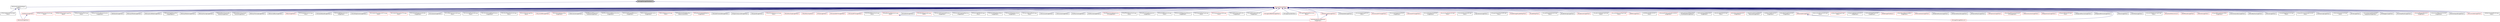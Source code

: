digraph "itkImageToImageFilterDetail.h"
{
 // LATEX_PDF_SIZE
  edge [fontname="Helvetica",fontsize="10",labelfontname="Helvetica",labelfontsize="10"];
  node [fontname="Helvetica",fontsize="10",shape=record];
  Node1 [label="itkImageToImageFilterDetail.h",height=0.2,width=0.4,color="black", fillcolor="grey75", style="filled", fontcolor="black",tooltip=" "];
  Node1 -> Node2 [dir="back",color="midnightblue",fontsize="10",style="solid",fontname="Helvetica"];
  Node2 [label="itkExtractImageFilterRegion\lCopier.h",height=0.2,width=0.4,color="black", fillcolor="white", style="filled",URL="$itkExtractImageFilterRegionCopier_8h.html",tooltip=" "];
  Node2 -> Node3 [dir="back",color="midnightblue",fontsize="10",style="solid",fontname="Helvetica"];
  Node3 [label="itkExtractImageFilter.h",height=0.2,width=0.4,color="red", fillcolor="white", style="filled",URL="$itkExtractImageFilter_8h.html",tooltip=" "];
  Node2 -> Node5 [dir="back",color="midnightblue",fontsize="10",style="solid",fontname="Helvetica"];
  Node5 [label="itkTestingExtractSliceImage\lFilter.h",height=0.2,width=0.4,color="black", fillcolor="white", style="filled",URL="$itkTestingExtractSliceImageFilter_8h.html",tooltip=" "];
  Node1 -> Node6 [dir="back",color="midnightblue",fontsize="10",style="solid",fontname="Helvetica"];
  Node6 [label="itkImageToImageFilter.h",height=0.2,width=0.4,color="red", fillcolor="white", style="filled",URL="$itkImageToImageFilter_8h.html",tooltip=" "];
  Node6 -> Node7 [dir="back",color="midnightblue",fontsize="10",style="solid",fontname="Helvetica"];
  Node7 [label="itkAccumulateImageFilter.h",height=0.2,width=0.4,color="red", fillcolor="white", style="filled",URL="$itkAccumulateImageFilter_8h.html",tooltip=" "];
  Node6 -> Node9 [dir="back",color="midnightblue",fontsize="10",style="solid",fontname="Helvetica"];
  Node9 [label="itkBSplineControlPointImage\lFilter.h",height=0.2,width=0.4,color="black", fillcolor="white", style="filled",URL="$itkBSplineControlPointImageFilter_8h.html",tooltip=" "];
  Node6 -> Node10 [dir="back",color="midnightblue",fontsize="10",style="solid",fontname="Helvetica"];
  Node10 [label="itkBSplineDecompositionImage\lFilter.h",height=0.2,width=0.4,color="red", fillcolor="white", style="filled",URL="$itkBSplineDecompositionImageFilter_8h.html",tooltip=" "];
  Node6 -> Node33 [dir="back",color="midnightblue",fontsize="10",style="solid",fontname="Helvetica"];
  Node33 [label="itkBSplineResampleImageFilter\lBase.h",height=0.2,width=0.4,color="red", fillcolor="white", style="filled",URL="$itkBSplineResampleImageFilterBase_8h.html",tooltip=" "];
  Node6 -> Node39 [dir="back",color="midnightblue",fontsize="10",style="solid",fontname="Helvetica"];
  Node39 [label="itkBayesianClassifierImage\lFilter.h",height=0.2,width=0.4,color="black", fillcolor="white", style="filled",URL="$itkBayesianClassifierImageFilter_8h.html",tooltip=" "];
  Node6 -> Node40 [dir="back",color="midnightblue",fontsize="10",style="solid",fontname="Helvetica"];
  Node40 [label="itkBayesianClassifierInitialization\lImageFilter.h",height=0.2,width=0.4,color="black", fillcolor="white", style="filled",URL="$itkBayesianClassifierInitializationImageFilter_8h.html",tooltip=" "];
  Node6 -> Node41 [dir="back",color="midnightblue",fontsize="10",style="solid",fontname="Helvetica"];
  Node41 [label="itkBilateralImageFilter.h",height=0.2,width=0.4,color="black", fillcolor="white", style="filled",URL="$itkBilateralImageFilter_8h.html",tooltip=" "];
  Node6 -> Node42 [dir="back",color="midnightblue",fontsize="10",style="solid",fontname="Helvetica"];
  Node42 [label="itkBinaryFillholeImageFilter.h",height=0.2,width=0.4,color="black", fillcolor="white", style="filled",URL="$itkBinaryFillholeImageFilter_8h.html",tooltip=" "];
  Node6 -> Node43 [dir="back",color="midnightblue",fontsize="10",style="solid",fontname="Helvetica"];
  Node43 [label="itkBinaryGrindPeakImageFilter.h",height=0.2,width=0.4,color="black", fillcolor="white", style="filled",URL="$itkBinaryGrindPeakImageFilter_8h.html",tooltip=" "];
  Node6 -> Node44 [dir="back",color="midnightblue",fontsize="10",style="solid",fontname="Helvetica"];
  Node44 [label="itkBinaryImageToLevelSet\lImageAdaptor.h",height=0.2,width=0.4,color="black", fillcolor="white", style="filled",URL="$itkBinaryImageToLevelSetImageAdaptor_8h.html",tooltip=" "];
  Node6 -> Node45 [dir="back",color="midnightblue",fontsize="10",style="solid",fontname="Helvetica"];
  Node45 [label="itkBinaryMedianImageFilter.h",height=0.2,width=0.4,color="black", fillcolor="white", style="filled",URL="$itkBinaryMedianImageFilter_8h.html",tooltip=" "];
  Node6 -> Node46 [dir="back",color="midnightblue",fontsize="10",style="solid",fontname="Helvetica"];
  Node46 [label="itkBinaryPruningImageFilter.h",height=0.2,width=0.4,color="black", fillcolor="white", style="filled",URL="$itkBinaryPruningImageFilter_8h.html",tooltip=" "];
  Node6 -> Node47 [dir="back",color="midnightblue",fontsize="10",style="solid",fontname="Helvetica"];
  Node47 [label="itkBinaryReconstructionBy\lDilationImageFilter.h",height=0.2,width=0.4,color="black", fillcolor="white", style="filled",URL="$itkBinaryReconstructionByDilationImageFilter_8h.html",tooltip=" "];
  Node6 -> Node48 [dir="back",color="midnightblue",fontsize="10",style="solid",fontname="Helvetica"];
  Node48 [label="itkBinaryReconstructionBy\lErosionImageFilter.h",height=0.2,width=0.4,color="black", fillcolor="white", style="filled",URL="$itkBinaryReconstructionByErosionImageFilter_8h.html",tooltip=" "];
  Node6 -> Node49 [dir="back",color="midnightblue",fontsize="10",style="solid",fontname="Helvetica"];
  Node49 [label="itkBinaryThinningImageFilter.h",height=0.2,width=0.4,color="black", fillcolor="white", style="filled",URL="$itkBinaryThinningImageFilter_8h.html",tooltip=" "];
  Node6 -> Node50 [dir="back",color="midnightblue",fontsize="10",style="solid",fontname="Helvetica"];
  Node50 [label="itkBinomialBlurImageFilter.h",height=0.2,width=0.4,color="black", fillcolor="white", style="filled",URL="$itkBinomialBlurImageFilter_8h.html",tooltip=" "];
  Node6 -> Node51 [dir="back",color="midnightblue",fontsize="10",style="solid",fontname="Helvetica"];
  Node51 [label="itkBoxImageFilter.h",height=0.2,width=0.4,color="red", fillcolor="white", style="filled",URL="$itkBoxImageFilter_8h.html",tooltip=" "];
  Node6 -> Node101 [dir="back",color="midnightblue",fontsize="10",style="solid",fontname="Helvetica"];
  Node101 [label="itkChangeInformationImage\lFilter.h",height=0.2,width=0.4,color="black", fillcolor="white", style="filled",URL="$itkChangeInformationImageFilter_8h.html",tooltip=" "];
  Node6 -> Node102 [dir="back",color="midnightblue",fontsize="10",style="solid",fontname="Helvetica"];
  Node102 [label="itkCheckerBoardImageFilter.h",height=0.2,width=0.4,color="black", fillcolor="white", style="filled",URL="$itkCheckerBoardImageFilter_8h.html",tooltip=" "];
  Node6 -> Node103 [dir="back",color="midnightblue",fontsize="10",style="solid",fontname="Helvetica"];
  Node103 [label="itkClosingByReconstruction\lImageFilter.h",height=0.2,width=0.4,color="black", fillcolor="white", style="filled",URL="$itkClosingByReconstructionImageFilter_8h.html",tooltip=" "];
  Node6 -> Node104 [dir="back",color="midnightblue",fontsize="10",style="solid",fontname="Helvetica"];
  Node104 [label="itkCollidingFrontsImageFilter.h",height=0.2,width=0.4,color="black", fillcolor="white", style="filled",URL="$itkCollidingFrontsImageFilter_8h.html",tooltip=" "];
  Node6 -> Node105 [dir="back",color="midnightblue",fontsize="10",style="solid",fontname="Helvetica"];
  Node105 [label="itkComplexToComplex1DFFTImage\lFilter.h",height=0.2,width=0.4,color="red", fillcolor="white", style="filled",URL="$itkComplexToComplex1DFFTImageFilter_8h.html",tooltip=" "];
  Node6 -> Node108 [dir="back",color="midnightblue",fontsize="10",style="solid",fontname="Helvetica"];
  Node108 [label="itkComplexToComplexFFTImage\lFilter.h",height=0.2,width=0.4,color="red", fillcolor="white", style="filled",URL="$itkComplexToComplexFFTImageFilter_8h.html",tooltip=" "];
  Node6 -> Node111 [dir="back",color="midnightblue",fontsize="10",style="solid",fontname="Helvetica"];
  Node111 [label="itkComposeDisplacementFields\lImageFilter.h",height=0.2,width=0.4,color="black", fillcolor="white", style="filled",URL="$itkComposeDisplacementFieldsImageFilter_8h.html",tooltip=" "];
  Node6 -> Node112 [dir="back",color="midnightblue",fontsize="10",style="solid",fontname="Helvetica"];
  Node112 [label="itkComposeImageFilter.h",height=0.2,width=0.4,color="black", fillcolor="white", style="filled",URL="$itkComposeImageFilter_8h.html",tooltip=" "];
  Node6 -> Node113 [dir="back",color="midnightblue",fontsize="10",style="solid",fontname="Helvetica"];
  Node113 [label="itkConfidenceConnectedImage\lFilter.h",height=0.2,width=0.4,color="black", fillcolor="white", style="filled",URL="$itkConfidenceConnectedImageFilter_8h.html",tooltip=" "];
  Node6 -> Node114 [dir="back",color="midnightblue",fontsize="10",style="solid",fontname="Helvetica"];
  Node114 [label="itkConnectedThresholdImage\lFilter.h",height=0.2,width=0.4,color="black", fillcolor="white", style="filled",URL="$itkConnectedThresholdImageFilter_8h.html",tooltip=" "];
  Node6 -> Node115 [dir="back",color="midnightblue",fontsize="10",style="solid",fontname="Helvetica"];
  Node115 [label="itkContourDirectedMeanDistance\lImageFilter.h",height=0.2,width=0.4,color="black", fillcolor="white", style="filled",URL="$itkContourDirectedMeanDistanceImageFilter_8h.html",tooltip=" "];
  Node6 -> Node116 [dir="back",color="midnightblue",fontsize="10",style="solid",fontname="Helvetica"];
  Node116 [label="itkContourMeanDistanceImage\lFilter.h",height=0.2,width=0.4,color="black", fillcolor="white", style="filled",URL="$itkContourMeanDistanceImageFilter_8h.html",tooltip=" "];
  Node6 -> Node117 [dir="back",color="midnightblue",fontsize="10",style="solid",fontname="Helvetica"];
  Node117 [label="itkConvolutionImageFilter\lBase.h",height=0.2,width=0.4,color="red", fillcolor="white", style="filled",URL="$itkConvolutionImageFilterBase_8h.html",tooltip=" "];
  Node6 -> Node131 [dir="back",color="midnightblue",fontsize="10",style="solid",fontname="Helvetica"];
  Node131 [label="itkCyclicShiftImageFilter.h",height=0.2,width=0.4,color="red", fillcolor="white", style="filled",URL="$itkCyclicShiftImageFilter_8h.html",tooltip=" "];
  Node6 -> Node133 [dir="back",color="midnightblue",fontsize="10",style="solid",fontname="Helvetica"];
  Node133 [label="itkDanielssonDistanceMap\lImageFilter.h",height=0.2,width=0.4,color="red", fillcolor="white", style="filled",URL="$itkDanielssonDistanceMapImageFilter_8h.html",tooltip=" "];
  Node6 -> Node137 [dir="back",color="midnightblue",fontsize="10",style="solid",fontname="Helvetica"];
  Node137 [label="itkDerivativeImageFilter.h",height=0.2,width=0.4,color="black", fillcolor="white", style="filled",URL="$itkDerivativeImageFilter_8h.html",tooltip=" "];
  Node6 -> Node138 [dir="back",color="midnightblue",fontsize="10",style="solid",fontname="Helvetica"];
  Node138 [label="itkDifferenceOfGaussians\lGradientImageFilter.h",height=0.2,width=0.4,color="black", fillcolor="white", style="filled",URL="$itkDifferenceOfGaussiansGradientImageFilter_8h.html",tooltip=" "];
  Node6 -> Node139 [dir="back",color="midnightblue",fontsize="10",style="solid",fontname="Helvetica"];
  Node139 [label="itkDiffusionTensor3DReconstruction\lImageFilter.h",height=0.2,width=0.4,color="black", fillcolor="white", style="filled",URL="$itkDiffusionTensor3DReconstructionImageFilter_8h.html",tooltip=" "];
  Node6 -> Node140 [dir="back",color="midnightblue",fontsize="10",style="solid",fontname="Helvetica"];
  Node140 [label="itkDirectedHausdorffDistance\lImageFilter.h",height=0.2,width=0.4,color="black", fillcolor="white", style="filled",URL="$itkDirectedHausdorffDistanceImageFilter_8h.html",tooltip=" "];
  Node6 -> Node141 [dir="back",color="midnightblue",fontsize="10",style="solid",fontname="Helvetica"];
  Node141 [label="itkDiscreteGaussianDerivative\lImageFilter.h",height=0.2,width=0.4,color="black", fillcolor="white", style="filled",URL="$itkDiscreteGaussianDerivativeImageFilter_8h.html",tooltip=" "];
  Node6 -> Node142 [dir="back",color="midnightblue",fontsize="10",style="solid",fontname="Helvetica"];
  Node142 [label="itkDiscreteGaussianImage\lFilter.h",height=0.2,width=0.4,color="red", fillcolor="white", style="filled",URL="$itkDiscreteGaussianImageFilter_8h.html",tooltip=" "];
  Node6 -> Node145 [dir="back",color="midnightblue",fontsize="10",style="solid",fontname="Helvetica"];
  Node145 [label="itkDisplacementFieldJacobian\lDeterminantFilter.h",height=0.2,width=0.4,color="black", fillcolor="white", style="filled",URL="$itkDisplacementFieldJacobianDeterminantFilter_8h.html",tooltip=" "];
  Node6 -> Node146 [dir="back",color="midnightblue",fontsize="10",style="solid",fontname="Helvetica"];
  Node146 [label="itkDisplacementFieldToBSpline\lImageFilter.h",height=0.2,width=0.4,color="red", fillcolor="white", style="filled",URL="$itkDisplacementFieldToBSplineImageFilter_8h.html",tooltip=" "];
  Node6 -> Node150 [dir="back",color="midnightblue",fontsize="10",style="solid",fontname="Helvetica"];
  Node150 [label="itkDoubleThresholdImageFilter.h",height=0.2,width=0.4,color="black", fillcolor="white", style="filled",URL="$itkDoubleThresholdImageFilter_8h.html",tooltip=" "];
  Node6 -> Node151 [dir="back",color="midnightblue",fontsize="10",style="solid",fontname="Helvetica"];
  Node151 [label="itkEigenAnalysis2DImageFilter.h",height=0.2,width=0.4,color="black", fillcolor="white", style="filled",URL="$itkEigenAnalysis2DImageFilter_8h.html",tooltip=" "];
  Node6 -> Node152 [dir="back",color="midnightblue",fontsize="10",style="solid",fontname="Helvetica"];
  Node152 [label="itkExpandImageFilter.h",height=0.2,width=0.4,color="black", fillcolor="white", style="filled",URL="$itkExpandImageFilter_8h.html",tooltip=" "];
  Node6 -> Node153 [dir="back",color="midnightblue",fontsize="10",style="solid",fontname="Helvetica"];
  Node153 [label="itkFastChamferDistanceImage\lFilter.h",height=0.2,width=0.4,color="red", fillcolor="white", style="filled",URL="$itkFastChamferDistanceImageFilter_8h.html",tooltip=" "];
  Node6 -> Node158 [dir="back",color="midnightblue",fontsize="10",style="solid",fontname="Helvetica"];
  Node158 [label="itkFastMarchingImageFilter.h",height=0.2,width=0.4,color="red", fillcolor="white", style="filled",URL="$itkFastMarchingImageFilter_8h.html",tooltip=" "];
  Node6 -> Node164 [dir="back",color="midnightblue",fontsize="10",style="solid",fontname="Helvetica"];
  Node164 [label="itkFastMarchingTraits.h",height=0.2,width=0.4,color="red", fillcolor="white", style="filled",URL="$itkFastMarchingTraits_8h.html",tooltip=" "];
  Node6 -> Node175 [dir="back",color="midnightblue",fontsize="10",style="solid",fontname="Helvetica"];
  Node175 [label="itkFlipImageFilter.h",height=0.2,width=0.4,color="red", fillcolor="white", style="filled",URL="$itkFlipImageFilter_8h.html",tooltip=" "];
  Node6 -> Node177 [dir="back",color="midnightblue",fontsize="10",style="solid",fontname="Helvetica"];
  Node177 [label="itkForward1DFFTImageFilter.h",height=0.2,width=0.4,color="red", fillcolor="white", style="filled",URL="$itkForward1DFFTImageFilter_8h.html",tooltip=" "];
  Node6 -> Node180 [dir="back",color="midnightblue",fontsize="10",style="solid",fontname="Helvetica"];
  Node180 [label="itkForwardFFTImageFilter.h",height=0.2,width=0.4,color="red", fillcolor="white", style="filled",URL="$itkForwardFFTImageFilter_8h.html",tooltip=" "];
  Node6 -> Node183 [dir="back",color="midnightblue",fontsize="10",style="solid",fontname="Helvetica"];
  Node183 [label="itkFullToHalfHermitianImage\lFilter.h",height=0.2,width=0.4,color="black", fillcolor="white", style="filled",URL="$itkFullToHalfHermitianImageFilter_8h.html",tooltip=" "];
  Node6 -> Node184 [dir="back",color="midnightblue",fontsize="10",style="solid",fontname="Helvetica"];
  Node184 [label="itkGPUImageToImageFilter.h",height=0.2,width=0.4,color="red", fillcolor="white", style="filled",URL="$itkGPUImageToImageFilter_8h.html",tooltip=" "];
  Node184 -> Node196 [dir="back",color="midnightblue",fontsize="10",style="solid",fontname="Helvetica"];
  Node196 [label="itkGPUNeighborhoodOperator\lImageFilter.h",height=0.2,width=0.4,color="red", fillcolor="white", style="filled",URL="$itkGPUNeighborhoodOperatorImageFilter_8h.html",tooltip=" "];
  Node6 -> Node196 [dir="back",color="midnightblue",fontsize="10",style="solid",fontname="Helvetica"];
  Node6 -> Node197 [dir="back",color="midnightblue",fontsize="10",style="solid",fontname="Helvetica"];
  Node197 [label="itkGradientImageFilter.h",height=0.2,width=0.4,color="black", fillcolor="white", style="filled",URL="$itkGradientImageFilter_8h.html",tooltip=" "];
  Node6 -> Node198 [dir="back",color="midnightblue",fontsize="10",style="solid",fontname="Helvetica"];
  Node198 [label="itkGradientMagnitudeImage\lFilter.h",height=0.2,width=0.4,color="red", fillcolor="white", style="filled",URL="$itkGradientMagnitudeImageFilter_8h.html",tooltip=" "];
  Node6 -> Node200 [dir="back",color="midnightblue",fontsize="10",style="solid",fontname="Helvetica"];
  Node200 [label="itkGrayscaleConnectedClosing\lImageFilter.h",height=0.2,width=0.4,color="black", fillcolor="white", style="filled",URL="$itkGrayscaleConnectedClosingImageFilter_8h.html",tooltip=" "];
  Node6 -> Node201 [dir="back",color="midnightblue",fontsize="10",style="solid",fontname="Helvetica"];
  Node201 [label="itkGrayscaleConnectedOpening\lImageFilter.h",height=0.2,width=0.4,color="black", fillcolor="white", style="filled",URL="$itkGrayscaleConnectedOpeningImageFilter_8h.html",tooltip=" "];
  Node6 -> Node202 [dir="back",color="midnightblue",fontsize="10",style="solid",fontname="Helvetica"];
  Node202 [label="itkGrayscaleFillholeImage\lFilter.h",height=0.2,width=0.4,color="black", fillcolor="white", style="filled",URL="$itkGrayscaleFillholeImageFilter_8h.html",tooltip=" "];
  Node6 -> Node203 [dir="back",color="midnightblue",fontsize="10",style="solid",fontname="Helvetica"];
  Node203 [label="itkGrayscaleGeodesicDilate\lImageFilter.h",height=0.2,width=0.4,color="black", fillcolor="white", style="filled",URL="$itkGrayscaleGeodesicDilateImageFilter_8h.html",tooltip=" "];
  Node6 -> Node204 [dir="back",color="midnightblue",fontsize="10",style="solid",fontname="Helvetica"];
  Node204 [label="itkGrayscaleGeodesicErode\lImageFilter.h",height=0.2,width=0.4,color="black", fillcolor="white", style="filled",URL="$itkGrayscaleGeodesicErodeImageFilter_8h.html",tooltip=" "];
  Node6 -> Node205 [dir="back",color="midnightblue",fontsize="10",style="solid",fontname="Helvetica"];
  Node205 [label="itkGrayscaleGrindPeakImage\lFilter.h",height=0.2,width=0.4,color="black", fillcolor="white", style="filled",URL="$itkGrayscaleGrindPeakImageFilter_8h.html",tooltip=" "];
  Node6 -> Node206 [dir="back",color="midnightblue",fontsize="10",style="solid",fontname="Helvetica"];
  Node206 [label="itkHConcaveImageFilter.h",height=0.2,width=0.4,color="black", fillcolor="white", style="filled",URL="$itkHConcaveImageFilter_8h.html",tooltip=" "];
  Node6 -> Node207 [dir="back",color="midnightblue",fontsize="10",style="solid",fontname="Helvetica"];
  Node207 [label="itkHConvexImageFilter.h",height=0.2,width=0.4,color="black", fillcolor="white", style="filled",URL="$itkHConvexImageFilter_8h.html",tooltip=" "];
  Node6 -> Node208 [dir="back",color="midnightblue",fontsize="10",style="solid",fontname="Helvetica"];
  Node208 [label="itkHMaximaImageFilter.h",height=0.2,width=0.4,color="black", fillcolor="white", style="filled",URL="$itkHMaximaImageFilter_8h.html",tooltip=" "];
  Node6 -> Node209 [dir="back",color="midnightblue",fontsize="10",style="solid",fontname="Helvetica"];
  Node209 [label="itkHMinimaImageFilter.h",height=0.2,width=0.4,color="black", fillcolor="white", style="filled",URL="$itkHMinimaImageFilter_8h.html",tooltip=" "];
  Node6 -> Node210 [dir="back",color="midnightblue",fontsize="10",style="solid",fontname="Helvetica"];
  Node210 [label="itkHalfHermitianToRealInverse\lFFTImageFilter.h",height=0.2,width=0.4,color="red", fillcolor="white", style="filled",URL="$itkHalfHermitianToRealInverseFFTImageFilter_8h.html",tooltip=" "];
  Node6 -> Node213 [dir="back",color="midnightblue",fontsize="10",style="solid",fontname="Helvetica"];
  Node213 [label="itkHalfToFullHermitianImage\lFilter.h",height=0.2,width=0.4,color="black", fillcolor="white", style="filled",URL="$itkHalfToFullHermitianImageFilter_8h.html",tooltip=" "];
  Node6 -> Node214 [dir="back",color="midnightblue",fontsize="10",style="solid",fontname="Helvetica"];
  Node214 [label="itkHardConnectedComponent\lImageFilter.h",height=0.2,width=0.4,color="black", fillcolor="white", style="filled",URL="$itkHardConnectedComponentImageFilter_8h.html",tooltip=" "];
  Node6 -> Node215 [dir="back",color="midnightblue",fontsize="10",style="solid",fontname="Helvetica"];
  Node215 [label="itkHausdorffDistanceImage\lFilter.h",height=0.2,width=0.4,color="black", fillcolor="white", style="filled",URL="$itkHausdorffDistanceImageFilter_8h.html",tooltip=" "];
  Node6 -> Node216 [dir="back",color="midnightblue",fontsize="10",style="solid",fontname="Helvetica"];
  Node216 [label="itkHessianToObjectnessMeasure\lImageFilter.h",height=0.2,width=0.4,color="black", fillcolor="white", style="filled",URL="$itkHessianToObjectnessMeasureImageFilter_8h.html",tooltip=" "];
  Node6 -> Node217 [dir="back",color="midnightblue",fontsize="10",style="solid",fontname="Helvetica"];
  Node217 [label="itkHistogramMatchingImage\lFilter.h",height=0.2,width=0.4,color="black", fillcolor="white", style="filled",URL="$itkHistogramMatchingImageFilter_8h.html",tooltip=" "];
  Node6 -> Node218 [dir="back",color="midnightblue",fontsize="10",style="solid",fontname="Helvetica"];
  Node218 [label="itkHistogramThresholdImage\lFilter.h",height=0.2,width=0.4,color="red", fillcolor="white", style="filled",URL="$itkHistogramThresholdImageFilter_8h.html",tooltip=" "];
  Node6 -> Node231 [dir="back",color="midnightblue",fontsize="10",style="solid",fontname="Helvetica"];
  Node231 [label="itkHoughTransform2DCircles\lImageFilter.h",height=0.2,width=0.4,color="black", fillcolor="white", style="filled",URL="$itkHoughTransform2DCirclesImageFilter_8h.html",tooltip=" "];
  Node6 -> Node232 [dir="back",color="midnightblue",fontsize="10",style="solid",fontname="Helvetica"];
  Node232 [label="itkHoughTransform2DLines\lImageFilter.h",height=0.2,width=0.4,color="black", fillcolor="white", style="filled",URL="$itkHoughTransform2DLinesImageFilter_8h.html",tooltip=" "];
  Node6 -> Node233 [dir="back",color="midnightblue",fontsize="10",style="solid",fontname="Helvetica"];
  Node233 [label="itkImageAndPathToImageFilter.h",height=0.2,width=0.4,color="red", fillcolor="white", style="filled",URL="$itkImageAndPathToImageFilter_8h.html",tooltip=" "];
  Node6 -> Node235 [dir="back",color="midnightblue",fontsize="10",style="solid",fontname="Helvetica"];
  Node235 [label="itkImageClassifierFilter.h",height=0.2,width=0.4,color="black", fillcolor="white", style="filled",URL="$itkImageClassifierFilter_8h.html",tooltip=" "];
  Node6 -> Node236 [dir="back",color="midnightblue",fontsize="10",style="solid",fontname="Helvetica"];
  Node236 [label="itkImageShapeModelEstimator\lBase.h",height=0.2,width=0.4,color="red", fillcolor="white", style="filled",URL="$itkImageShapeModelEstimatorBase_8h.html",tooltip=" "];
  Node6 -> Node239 [dir="back",color="midnightblue",fontsize="10",style="solid",fontname="Helvetica"];
  Node239 [label="itkImageToImageMetricv4.h",height=0.2,width=0.4,color="red", fillcolor="white", style="filled",URL="$itkImageToImageMetricv4_8h.html",tooltip=" "];
  Node6 -> Node250 [dir="back",color="midnightblue",fontsize="10",style="solid",fontname="Helvetica"];
  Node250 [label="itkInPlaceImageFilter.h",height=0.2,width=0.4,color="red", fillcolor="white", style="filled",URL="$itkInPlaceImageFilter_8h.html",tooltip=" "];
  Node250 -> Node3 [dir="back",color="midnightblue",fontsize="10",style="solid",fontname="Helvetica"];
  Node6 -> Node420 [dir="back",color="midnightblue",fontsize="10",style="solid",fontname="Helvetica"];
  Node420 [label="itkInterpolateImageFilter.h",height=0.2,width=0.4,color="black", fillcolor="white", style="filled",URL="$itkInterpolateImageFilter_8h.html",tooltip=" "];
  Node6 -> Node32 [dir="back",color="midnightblue",fontsize="10",style="solid",fontname="Helvetica"];
  Node32 [label="itkInterpolateImagePoints\lFilter.h",height=0.2,width=0.4,color="black", fillcolor="white", style="filled",URL="$itkInterpolateImagePointsFilter_8h.html",tooltip=" "];
  Node6 -> Node421 [dir="back",color="midnightblue",fontsize="10",style="solid",fontname="Helvetica"];
  Node421 [label="itkInverse1DFFTImageFilter.h",height=0.2,width=0.4,color="red", fillcolor="white", style="filled",URL="$itkInverse1DFFTImageFilter_8h.html",tooltip=" "];
  Node6 -> Node424 [dir="back",color="midnightblue",fontsize="10",style="solid",fontname="Helvetica"];
  Node424 [label="itkInverseDisplacementField\lImageFilter.h",height=0.2,width=0.4,color="black", fillcolor="white", style="filled",URL="$itkInverseDisplacementFieldImageFilter_8h.html",tooltip=" "];
  Node6 -> Node425 [dir="back",color="midnightblue",fontsize="10",style="solid",fontname="Helvetica"];
  Node425 [label="itkInverseFFTImageFilter.h",height=0.2,width=0.4,color="red", fillcolor="white", style="filled",URL="$itkInverseFFTImageFilter_8h.html",tooltip=" "];
  Node6 -> Node428 [dir="back",color="midnightblue",fontsize="10",style="solid",fontname="Helvetica"];
  Node428 [label="itkInvertDisplacementField\lImageFilter.h",height=0.2,width=0.4,color="black", fillcolor="white", style="filled",URL="$itkInvertDisplacementFieldImageFilter_8h.html",tooltip=" "];
  Node6 -> Node429 [dir="back",color="midnightblue",fontsize="10",style="solid",fontname="Helvetica"];
  Node429 [label="itkIsoContourDistanceImage\lFilter.h",height=0.2,width=0.4,color="red", fillcolor="white", style="filled",URL="$itkIsoContourDistanceImageFilter_8h.html",tooltip=" "];
  Node6 -> Node430 [dir="back",color="midnightblue",fontsize="10",style="solid",fontname="Helvetica"];
  Node430 [label="itkIsolatedConnectedImage\lFilter.h",height=0.2,width=0.4,color="black", fillcolor="white", style="filled",URL="$itkIsolatedConnectedImageFilter_8h.html",tooltip=" "];
  Node6 -> Node431 [dir="back",color="midnightblue",fontsize="10",style="solid",fontname="Helvetica"];
  Node431 [label="itkJoinSeriesImageFilter.h",height=0.2,width=0.4,color="black", fillcolor="white", style="filled",URL="$itkJoinSeriesImageFilter_8h.html",tooltip=" "];
  Node6 -> Node432 [dir="back",color="midnightblue",fontsize="10",style="solid",fontname="Helvetica"];
  Node432 [label="itkKappaSigmaThresholdImage\lFilter.h",height=0.2,width=0.4,color="black", fillcolor="white", style="filled",URL="$itkKappaSigmaThresholdImageFilter_8h.html",tooltip=" "];
  Node6 -> Node433 [dir="back",color="midnightblue",fontsize="10",style="solid",fontname="Helvetica"];
  Node433 [label="itkLabelImageToLabelMapFilter.h",height=0.2,width=0.4,color="red", fillcolor="white", style="filled",URL="$itkLabelImageToLabelMapFilter_8h.html",tooltip=" "];
  Node6 -> Node446 [dir="back",color="midnightblue",fontsize="10",style="solid",fontname="Helvetica"];
  Node446 [label="itkLabelMapFilter.h",height=0.2,width=0.4,color="red", fillcolor="white", style="filled",URL="$itkLabelMapFilter_8h.html",tooltip=" "];
  Node6 -> Node492 [dir="back",color="midnightblue",fontsize="10",style="solid",fontname="Helvetica"];
  Node492 [label="itkLabelMapToAttributeImage\lFilter.h",height=0.2,width=0.4,color="black", fillcolor="white", style="filled",URL="$itkLabelMapToAttributeImageFilter_8h.html",tooltip=" "];
  Node6 -> Node493 [dir="back",color="midnightblue",fontsize="10",style="solid",fontname="Helvetica"];
  Node493 [label="itkLabelVotingImageFilter.h",height=0.2,width=0.4,color="black", fillcolor="white", style="filled",URL="$itkLabelVotingImageFilter_8h.html",tooltip=" "];
  Node6 -> Node494 [dir="back",color="midnightblue",fontsize="10",style="solid",fontname="Helvetica"];
  Node494 [label="itkLaplacianImageFilter.h",height=0.2,width=0.4,color="red", fillcolor="white", style="filled",URL="$itkLaplacianImageFilter_8h.html",tooltip=" "];
  Node6 -> Node496 [dir="back",color="midnightblue",fontsize="10",style="solid",fontname="Helvetica"];
  Node496 [label="itkLaplacianSharpeningImage\lFilter.h",height=0.2,width=0.4,color="black", fillcolor="white", style="filled",URL="$itkLaplacianSharpeningImageFilter_8h.html",tooltip=" "];
  Node6 -> Node497 [dir="back",color="midnightblue",fontsize="10",style="solid",fontname="Helvetica"];
  Node497 [label="itkLevelSetDomainMapImage\lFilter.h",height=0.2,width=0.4,color="red", fillcolor="white", style="filled",URL="$itkLevelSetDomainMapImageFilter_8h.html",tooltip=" "];
  Node6 -> Node500 [dir="back",color="midnightblue",fontsize="10",style="solid",fontname="Helvetica"];
  Node500 [label="itkMRFImageFilter.h",height=0.2,width=0.4,color="red", fillcolor="white", style="filled",URL="$itkMRFImageFilter_8h.html",tooltip=" "];
  Node6 -> Node502 [dir="back",color="midnightblue",fontsize="10",style="solid",fontname="Helvetica"];
  Node502 [label="itkMRIBiasFieldCorrection\lFilter.h",height=0.2,width=0.4,color="black", fillcolor="white", style="filled",URL="$itkMRIBiasFieldCorrectionFilter_8h.html",tooltip=" "];
  Node6 -> Node503 [dir="back",color="midnightblue",fontsize="10",style="solid",fontname="Helvetica"];
  Node503 [label="itkMaskedFFTNormalizedCorrelation\lImageFilter.h",height=0.2,width=0.4,color="red", fillcolor="white", style="filled",URL="$itkMaskedFFTNormalizedCorrelationImageFilter_8h.html",tooltip=" "];
  Node6 -> Node505 [dir="back",color="midnightblue",fontsize="10",style="solid",fontname="Helvetica"];
  Node505 [label="itkMorphologicalWatershed\lFromMarkersImageFilter.h",height=0.2,width=0.4,color="black", fillcolor="white", style="filled",URL="$itkMorphologicalWatershedFromMarkersImageFilter_8h.html",tooltip=" "];
  Node6 -> Node506 [dir="back",color="midnightblue",fontsize="10",style="solid",fontname="Helvetica"];
  Node506 [label="itkMorphologicalWatershed\lImageFilter.h",height=0.2,width=0.4,color="black", fillcolor="white", style="filled",URL="$itkMorphologicalWatershedImageFilter_8h.html",tooltip=" "];
  Node6 -> Node507 [dir="back",color="midnightblue",fontsize="10",style="solid",fontname="Helvetica"];
  Node507 [label="itkMultiLabelSTAPLEImage\lFilter.h",height=0.2,width=0.4,color="black", fillcolor="white", style="filled",URL="$itkMultiLabelSTAPLEImageFilter_8h.html",tooltip=" "];
  Node6 -> Node508 [dir="back",color="midnightblue",fontsize="10",style="solid",fontname="Helvetica"];
  Node508 [label="itkMultiResolutionPyramid\lImageFilter.h",height=0.2,width=0.4,color="red", fillcolor="white", style="filled",URL="$itkMultiResolutionPyramidImageFilter_8h.html",tooltip=" "];
  Node6 -> Node342 [dir="back",color="midnightblue",fontsize="10",style="solid",fontname="Helvetica"];
  Node342 [label="itkMultiScaleHessianBased\lMeasureImageFilter.h",height=0.2,width=0.4,color="black", fillcolor="white", style="filled",URL="$itkMultiScaleHessianBasedMeasureImageFilter_8h.html",tooltip=" "];
  Node6 -> Node510 [dir="back",color="midnightblue",fontsize="10",style="solid",fontname="Helvetica"];
  Node510 [label="itkN4BiasFieldCorrection\lImageFilter.h",height=0.2,width=0.4,color="black", fillcolor="white", style="filled",URL="$itkN4BiasFieldCorrectionImageFilter_8h.html",tooltip=" "];
  Node6 -> Node511 [dir="back",color="midnightblue",fontsize="10",style="solid",fontname="Helvetica"];
  Node511 [label="itkNeighborhoodConnected\lImageFilter.h",height=0.2,width=0.4,color="black", fillcolor="white", style="filled",URL="$itkNeighborhoodConnectedImageFilter_8h.html",tooltip=" "];
  Node6 -> Node512 [dir="back",color="midnightblue",fontsize="10",style="solid",fontname="Helvetica"];
  Node512 [label="itkNeighborhoodOperatorImage\lFilter.h",height=0.2,width=0.4,color="red", fillcolor="white", style="filled",URL="$itkNeighborhoodOperatorImageFilter_8h.html",tooltip=" "];
  Node512 -> Node196 [dir="back",color="midnightblue",fontsize="10",style="solid",fontname="Helvetica"];
  Node6 -> Node515 [dir="back",color="midnightblue",fontsize="10",style="solid",fontname="Helvetica"];
  Node515 [label="itkNormalizeToConstantImage\lFilter.h",height=0.2,width=0.4,color="black", fillcolor="white", style="filled",URL="$itkNormalizeToConstantImageFilter_8h.html",tooltip=" "];
  Node6 -> Node516 [dir="back",color="midnightblue",fontsize="10",style="solid",fontname="Helvetica"];
  Node516 [label="itkObjectMorphologyImage\lFilter.h",height=0.2,width=0.4,color="red", fillcolor="white", style="filled",URL="$itkObjectMorphologyImageFilter_8h.html",tooltip=" "];
  Node6 -> Node519 [dir="back",color="midnightblue",fontsize="10",style="solid",fontname="Helvetica"];
  Node519 [label="itkOpeningByReconstruction\lImageFilter.h",height=0.2,width=0.4,color="black", fillcolor="white", style="filled",URL="$itkOpeningByReconstructionImageFilter_8h.html",tooltip=" "];
  Node6 -> Node520 [dir="back",color="midnightblue",fontsize="10",style="solid",fontname="Helvetica"];
  Node520 [label="itkOtsuMultipleThresholds\lImageFilter.h",height=0.2,width=0.4,color="black", fillcolor="white", style="filled",URL="$itkOtsuMultipleThresholdsImageFilter_8h.html",tooltip=" "];
  Node6 -> Node521 [dir="back",color="midnightblue",fontsize="10",style="solid",fontname="Helvetica"];
  Node521 [label="itkPadImageFilterBase.h",height=0.2,width=0.4,color="red", fillcolor="white", style="filled",URL="$itkPadImageFilterBase_8h.html",tooltip=" "];
  Node6 -> Node528 [dir="back",color="midnightblue",fontsize="10",style="solid",fontname="Helvetica"];
  Node528 [label="itkPatchBasedDenoisingBase\lImageFilter.h",height=0.2,width=0.4,color="red", fillcolor="white", style="filled",URL="$itkPatchBasedDenoisingBaseImageFilter_8h.html",tooltip=" "];
  Node6 -> Node530 [dir="back",color="midnightblue",fontsize="10",style="solid",fontname="Helvetica"];
  Node530 [label="itkPermuteAxesImageFilter.h",height=0.2,width=0.4,color="red", fillcolor="white", style="filled",URL="$itkPermuteAxesImageFilter_8h.html",tooltip=" "];
  Node6 -> Node531 [dir="back",color="midnightblue",fontsize="10",style="solid",fontname="Helvetica"];
  Node531 [label="itkPipelineMonitorImageFilter.h",height=0.2,width=0.4,color="black", fillcolor="white", style="filled",URL="$itkPipelineMonitorImageFilter_8h.html",tooltip=" "];
  Node6 -> Node532 [dir="back",color="midnightblue",fontsize="10",style="solid",fontname="Helvetica"];
  Node532 [label="itkPolylineMask2DImageFilter.h",height=0.2,width=0.4,color="black", fillcolor="white", style="filled",URL="$itkPolylineMask2DImageFilter_8h.html",tooltip=" "];
  Node6 -> Node533 [dir="back",color="midnightblue",fontsize="10",style="solid",fontname="Helvetica"];
  Node533 [label="itkPolylineMaskImageFilter.h",height=0.2,width=0.4,color="black", fillcolor="white", style="filled",URL="$itkPolylineMaskImageFilter_8h.html",tooltip=" "];
  Node6 -> Node534 [dir="back",color="midnightblue",fontsize="10",style="solid",fontname="Helvetica"];
  Node534 [label="itkProjectionImageFilter.h",height=0.2,width=0.4,color="red", fillcolor="white", style="filled",URL="$itkProjectionImageFilter_8h.html",tooltip=" "];
  Node6 -> Node543 [dir="back",color="midnightblue",fontsize="10",style="solid",fontname="Helvetica"];
  Node543 [label="itkRealToHalfHermitianForward\lFFTImageFilter.h",height=0.2,width=0.4,color="red", fillcolor="white", style="filled",URL="$itkRealToHalfHermitianForwardFFTImageFilter_8h.html",tooltip=" "];
  Node6 -> Node546 [dir="back",color="midnightblue",fontsize="10",style="solid",fontname="Helvetica"];
  Node546 [label="itkReconstructionImageFilter.h",height=0.2,width=0.4,color="red", fillcolor="white", style="filled",URL="$itkReconstructionImageFilter_8h.html",tooltip=" "];
  Node6 -> Node549 [dir="back",color="midnightblue",fontsize="10",style="solid",fontname="Helvetica"];
  Node549 [label="itkRegionGrowImageFilter.h",height=0.2,width=0.4,color="red", fillcolor="white", style="filled",URL="$itkRegionGrowImageFilter_8h.html",tooltip=" "];
  Node6 -> Node551 [dir="back",color="midnightblue",fontsize="10",style="solid",fontname="Helvetica"];
  Node551 [label="itkRegionOfInterestImage\lFilter.h",height=0.2,width=0.4,color="red", fillcolor="white", style="filled",URL="$itkRegionOfInterestImageFilter_8h.html",tooltip=" "];
  Node6 -> Node553 [dir="back",color="midnightblue",fontsize="10",style="solid",fontname="Helvetica"];
  Node553 [label="itkRegionalMaximaImageFilter.h",height=0.2,width=0.4,color="black", fillcolor="white", style="filled",URL="$itkRegionalMaximaImageFilter_8h.html",tooltip=" "];
  Node6 -> Node554 [dir="back",color="midnightblue",fontsize="10",style="solid",fontname="Helvetica"];
  Node554 [label="itkRegionalMinimaImageFilter.h",height=0.2,width=0.4,color="black", fillcolor="white", style="filled",URL="$itkRegionalMinimaImageFilter_8h.html",tooltip=" "];
  Node6 -> Node555 [dir="back",color="midnightblue",fontsize="10",style="solid",fontname="Helvetica"];
  Node555 [label="itkResampleImageFilter.h",height=0.2,width=0.4,color="red", fillcolor="white", style="filled",URL="$itkResampleImageFilter_8h.html",tooltip=" "];
  Node555 -> Node239 [dir="back",color="midnightblue",fontsize="10",style="solid",fontname="Helvetica"];
  Node6 -> Node556 [dir="back",color="midnightblue",fontsize="10",style="solid",fontname="Helvetica"];
  Node556 [label="itkSLICImageFilter.h",height=0.2,width=0.4,color="black", fillcolor="white", style="filled",URL="$itkSLICImageFilter_8h.html",tooltip=" "];
  Node6 -> Node557 [dir="back",color="midnightblue",fontsize="10",style="solid",fontname="Helvetica"];
  Node557 [label="itkSTAPLEImageFilter.h",height=0.2,width=0.4,color="black", fillcolor="white", style="filled",URL="$itkSTAPLEImageFilter_8h.html",tooltip=" "];
  Node6 -> Node558 [dir="back",color="midnightblue",fontsize="10",style="solid",fontname="Helvetica"];
  Node558 [label="itkScalarToRGBColormapImage\lFilter.h",height=0.2,width=0.4,color="black", fillcolor="white", style="filled",URL="$itkScalarToRGBColormapImageFilter_8h.html",tooltip=" "];
  Node6 -> Node559 [dir="back",color="midnightblue",fontsize="10",style="solid",fontname="Helvetica"];
  Node559 [label="itkScanlineFilterCommon.h",height=0.2,width=0.4,color="red", fillcolor="white", style="filled",URL="$itkScanlineFilterCommon_8h.html",tooltip=" "];
  Node6 -> Node565 [dir="back",color="midnightblue",fontsize="10",style="solid",fontname="Helvetica"];
  Node565 [label="itkShiftScaleImageFilter.h",height=0.2,width=0.4,color="red", fillcolor="white", style="filled",URL="$itkShiftScaleImageFilter_8h.html",tooltip=" "];
  Node6 -> Node567 [dir="back",color="midnightblue",fontsize="10",style="solid",fontname="Helvetica"];
  Node567 [label="itkShrinkImageFilter.h",height=0.2,width=0.4,color="red", fillcolor="white", style="filled",URL="$itkShrinkImageFilter_8h.html",tooltip=" "];
  Node6 -> Node569 [dir="back",color="midnightblue",fontsize="10",style="solid",fontname="Helvetica"];
  Node569 [label="itkSignedMaurerDistanceMap\lImageFilter.h",height=0.2,width=0.4,color="red", fillcolor="white", style="filled",URL="$itkSignedMaurerDistanceMapImageFilter_8h.html",tooltip=" "];
  Node6 -> Node570 [dir="back",color="midnightblue",fontsize="10",style="solid",fontname="Helvetica"];
  Node570 [label="itkSimilarityIndexImageFilter.h",height=0.2,width=0.4,color="black", fillcolor="white", style="filled",URL="$itkSimilarityIndexImageFilter_8h.html",tooltip=" "];
  Node6 -> Node571 [dir="back",color="midnightblue",fontsize="10",style="solid",fontname="Helvetica"];
  Node571 [label="itkSliceBySliceImageFilter.h",height=0.2,width=0.4,color="black", fillcolor="white", style="filled",URL="$itkSliceBySliceImageFilter_8h.html",tooltip=" "];
  Node6 -> Node572 [dir="back",color="midnightblue",fontsize="10",style="solid",fontname="Helvetica"];
  Node572 [label="itkSliceImageFilter.h",height=0.2,width=0.4,color="black", fillcolor="white", style="filled",URL="$itkSliceImageFilter_8h.html",tooltip=" "];
  Node6 -> Node573 [dir="back",color="midnightblue",fontsize="10",style="solid",fontname="Helvetica"];
  Node573 [label="itkSobelEdgeDetectionImage\lFilter.h",height=0.2,width=0.4,color="black", fillcolor="white", style="filled",URL="$itkSobelEdgeDetectionImageFilter_8h.html",tooltip=" "];
  Node6 -> Node574 [dir="back",color="midnightblue",fontsize="10",style="solid",fontname="Helvetica"];
  Node574 [label="itkSpatialFunctionImageEvaluator\lFilter.h",height=0.2,width=0.4,color="black", fillcolor="white", style="filled",URL="$itkSpatialFunctionImageEvaluatorFilter_8h.html",tooltip=" "];
  Node6 -> Node575 [dir="back",color="midnightblue",fontsize="10",style="solid",fontname="Helvetica"];
  Node575 [label="itkStreamingImageFilter.h",height=0.2,width=0.4,color="black", fillcolor="white", style="filled",URL="$itkStreamingImageFilter_8h.html",tooltip=" "];
  Node6 -> Node576 [dir="back",color="midnightblue",fontsize="10",style="solid",fontname="Helvetica"];
  Node576 [label="itkTestingComparisonImage\lFilter.h",height=0.2,width=0.4,color="black", fillcolor="white", style="filled",URL="$itkTestingComparisonImageFilter_8h.html",tooltip=" "];
  Node6 -> Node577 [dir="back",color="midnightblue",fontsize="10",style="solid",fontname="Helvetica"];
  Node577 [label="itkTileImageFilter.h",height=0.2,width=0.4,color="black", fillcolor="white", style="filled",URL="$itkTileImageFilter_8h.html",tooltip=" "];
  Node6 -> Node578 [dir="back",color="midnightblue",fontsize="10",style="solid",fontname="Helvetica"];
  Node578 [label="itkTimeVaryingVelocityField\lIntegrationImageFilter.h",height=0.2,width=0.4,color="black", fillcolor="white", style="filled",URL="$itkTimeVaryingVelocityFieldIntegrationImageFilter_8h.html",tooltip=" "];
  Node6 -> Node579 [dir="back",color="midnightblue",fontsize="10",style="solid",fontname="Helvetica"];
  Node579 [label="itkTobogganImageFilter.h",height=0.2,width=0.4,color="black", fillcolor="white", style="filled",URL="$itkTobogganImageFilter_8h.html",tooltip=" "];
  Node6 -> Node346 [dir="back",color="midnightblue",fontsize="10",style="solid",fontname="Helvetica"];
  Node346 [label="itkUnsharpMaskImageFilter.h",height=0.2,width=0.4,color="black", fillcolor="white", style="filled",URL="$itkUnsharpMaskImageFilter_8h.html",tooltip=" "];
  Node6 -> Node580 [dir="back",color="midnightblue",fontsize="10",style="solid",fontname="Helvetica"];
  Node580 [label="itkValuedRegionalExtrema\lImageFilter.h",height=0.2,width=0.4,color="red", fillcolor="white", style="filled",URL="$itkValuedRegionalExtremaImageFilter_8h.html",tooltip=" "];
  Node6 -> Node583 [dir="back",color="midnightblue",fontsize="10",style="solid",fontname="Helvetica"];
  Node583 [label="itkVectorConfidenceConnected\lImageFilter.h",height=0.2,width=0.4,color="black", fillcolor="white", style="filled",URL="$itkVectorConfidenceConnectedImageFilter_8h.html",tooltip=" "];
  Node6 -> Node584 [dir="back",color="midnightblue",fontsize="10",style="solid",fontname="Helvetica"];
  Node584 [label="itkVectorExpandImageFilter.h",height=0.2,width=0.4,color="black", fillcolor="white", style="filled",URL="$itkVectorExpandImageFilter_8h.html",tooltip=" "];
}
